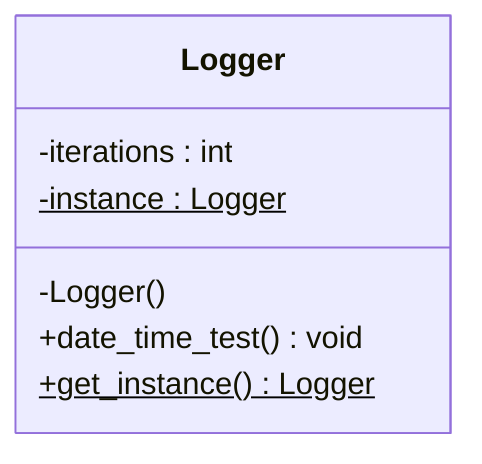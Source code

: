classDiagram
    class Logger {

        -iterations : int
        -instance : Logger$


        -Logger()
        +date_time_test() void
        +get_instance() Logger$
    }